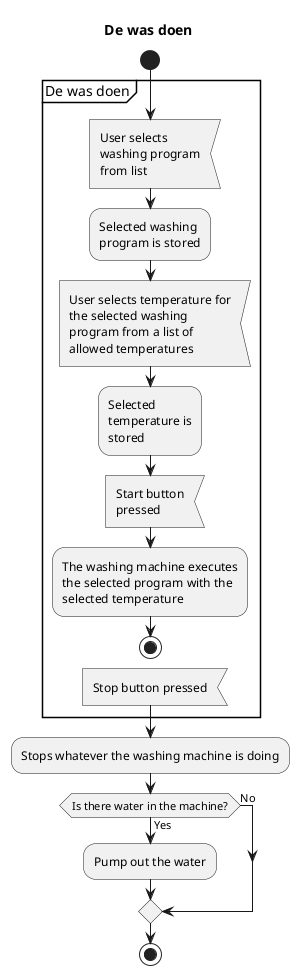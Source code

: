 @startuml
title De was doen

start
partition "De was doen" {

:User selects
washing program
from list<

:Selected washing
program is stored;

:User selects temperature for
the selected washing
program from a list of
allowed temperatures<

:Selected
temperature is
stored;

:Start button
pressed<

:The washing machine executes
the selected program with the
selected temperature;
stop

:Stop button pressed<
}

:Stops whatever the washing machine is doing;
if (Is there water in the machine?) then (Yes)
	:Pump out the water;
else (No)
endif
stop
@enduml

@startuml
start
repeat
	split
		:Close
		settings is
		selected<
		stop
	split again
		:Change
		pincode
		selected<
		:New pincode
		entered<
		:New pincode is
		saved;
	split again
		:Change power
		failure settings
		selected<
		:New power
		settings
		entered<
		:New power
		settings saved;
	end split
repeat while
@enduml

@startuml
start
if (New update detected) then
	:Pop-up comes up
	showing the user
	that a new update
	is available;
	if (Accept the update?) then
		:Update the
		washingmachine;
	else (No)
	endif
else (Else)
endif
stop
@enduml

@startuml
start
if (Pincode ingesteld) then (Ja)
	:Voer pincode in;
else (Nee)
endif

repeat
:Voer niewe
pincode in;
:Voer niewe
pincode nogmaals in;
repeat while (Twee pincodes verschillen?) -> Ja
-> Nee;
stop
@enduml

